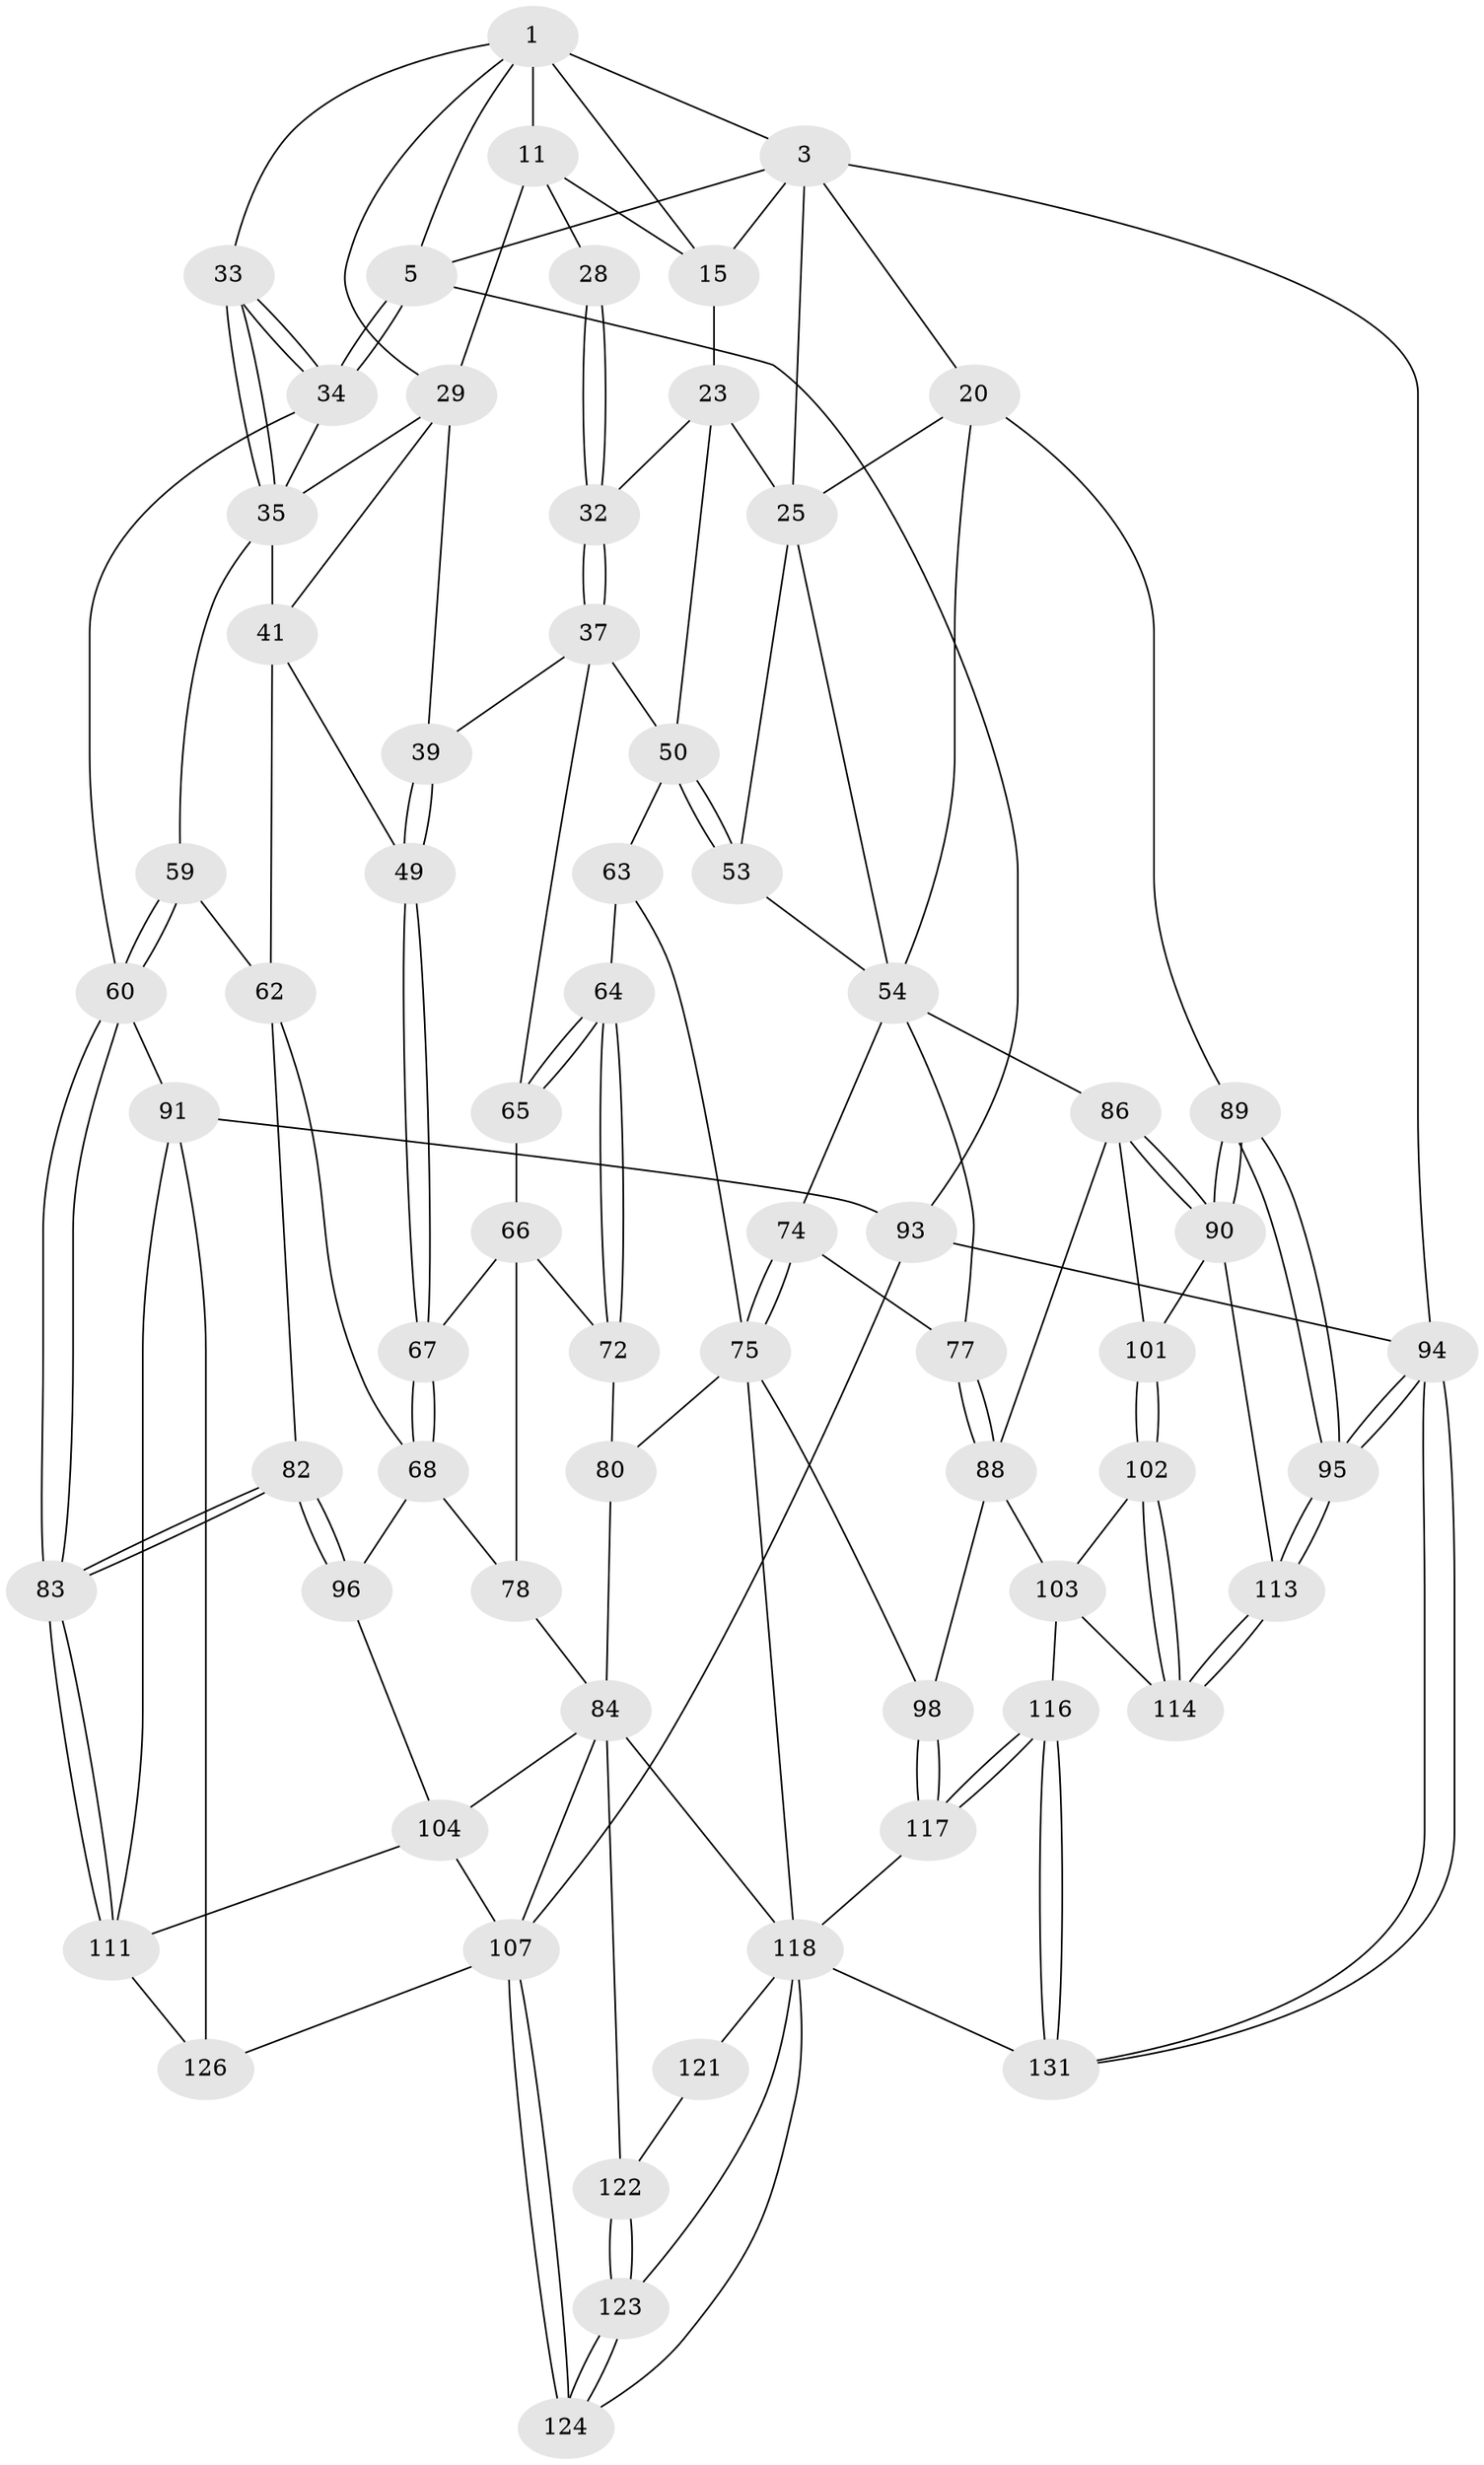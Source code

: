 // original degree distribution, {3: 0.015151515151515152, 4: 0.20454545454545456, 5: 0.5909090909090909, 6: 0.1893939393939394}
// Generated by graph-tools (version 1.1) at 2025/28/03/15/25 16:28:08]
// undirected, 66 vertices, 155 edges
graph export_dot {
graph [start="1"]
  node [color=gray90,style=filled];
  1 [pos="+0.27468534348630824+0",super="+2+7"];
  3 [pos="+0.8974676205612314+0",super="+4+17"];
  5 [pos="+0+0",super="+6"];
  11 [pos="+0.44360500472508874+0.03348512248578325",super="+19+12"];
  15 [pos="+0.5893954135557028+0.0569227883329744",super="+18+16"];
  20 [pos="+1+0.26445937169071587",super="+57+21"];
  23 [pos="+0.6766219129518186+0.18429873138161718",super="+24"];
  25 [pos="+0.8219477837690845+0.25165629116440985",super="+52+26"];
  28 [pos="+0.4664972419700532+0.21652087676377738"];
  29 [pos="+0.23102894796558293+0.19726232791441128",super="+30+36"];
  32 [pos="+0.4731334773991146+0.24311432752635748"];
  33 [pos="+0+0"];
  34 [pos="+0+0",super="+43"];
  35 [pos="+0.10815304263936491+0.18691698759317468",super="+42"];
  37 [pos="+0.41810529978420613+0.31023991462147116",super="+38"];
  39 [pos="+0.3325209727590294+0.3350982987761783"];
  41 [pos="+0.1463260771041138+0.24850187478212057",super="+46"];
  49 [pos="+0.3100498816500449+0.35495290605293345"];
  50 [pos="+0.5901637584941479+0.43133427326962825",super="+51"];
  53 [pos="+0.7068932786699211+0.4191232954905848"];
  54 [pos="+0.8337236740987031+0.401370383695329",super="+55+58"];
  59 [pos="+0.11288094751716483+0.44393781582340447"];
  60 [pos="+0.040322279550099996+0.4795755790736799",super="+61"];
  62 [pos="+0.15341801011308942+0.4537410883097752",super="+69"];
  63 [pos="+0.5819608757787699+0.4388981755872031"];
  64 [pos="+0.4643311240724706+0.4839719713865679"];
  65 [pos="+0.4160441782703656+0.45570882155264114"];
  66 [pos="+0.3816454451836737+0.4946825353817734",super="+73"];
  67 [pos="+0.31392913538220946+0.4857625164538006"];
  68 [pos="+0.2820234187916861+0.5798157372875062",super="+79"];
  72 [pos="+0.45490353378174797+0.527378719340043"];
  74 [pos="+0.7590192149701945+0.5814903298755195"];
  75 [pos="+0.605652095476498+0.6752947524714245",super="+99+76"];
  77 [pos="+0.7736469254470719+0.5834166794864646"];
  78 [pos="+0.32569630189025495+0.6219177106612487"];
  80 [pos="+0.4724386911850706+0.6471034723026647",super="+81"];
  82 [pos="+0.11792015254626796+0.6956489334263448"];
  83 [pos="+0.11576398982862661+0.6972947155924759"];
  84 [pos="+0.3359563078249625+0.6289494710589134",super="+85+105"];
  86 [pos="+0.8814014833291722+0.6155887611668791",super="+87"];
  88 [pos="+0.8301767489289301+0.6209406270667115",super="+97"];
  89 [pos="+1+0.6249365741863746"];
  90 [pos="+1+0.6355723718550179",super="+100"];
  91 [pos="+0+0.8957087287259363",super="+92"];
  93 [pos="+0+1"];
  94 [pos="+1+1"];
  95 [pos="+1+0.8476698636351475"];
  96 [pos="+0.20054566379213054+0.6623011530928099"];
  98 [pos="+0.7252041173738784+0.7457210730592091"];
  101 [pos="+0.9155879854228942+0.698130212234355"];
  102 [pos="+0.908813998467717+0.7204027141029249"];
  103 [pos="+0.8457903506320716+0.7934864279439532",super="+115"];
  104 [pos="+0.28145227622483915+0.7647934109977907",super="+109"];
  107 [pos="+0.31646986739385163+0.8342360511978949",super="+108"];
  111 [pos="+0.06929481916612937+0.7611848993095672",super="+112"];
  113 [pos="+1+0.8493577646033611"];
  114 [pos="+1+0.851653870391683"];
  116 [pos="+0.8382619408616592+0.9328631657837043"];
  117 [pos="+0.7626673390346185+0.9012418176790067"];
  118 [pos="+0.5997013437753069+0.7704348124902256",super="+119+120"];
  121 [pos="+0.5174323009557255+0.8724150241413635"];
  122 [pos="+0.38408041494183776+0.8620797604477655"];
  123 [pos="+0.47001702441166326+1"];
  124 [pos="+0.4428909274248732+1",super="+127"];
  126 [pos="+0.22216471589866005+0.9288151970717379"];
  131 [pos="+0.8202270971747919+1"];
  1 -- 3;
  1 -- 11 [weight=2];
  1 -- 15;
  1 -- 33;
  1 -- 5;
  1 -- 29;
  3 -- 20 [weight=2];
  3 -- 5;
  3 -- 94;
  3 -- 25;
  3 -- 15;
  5 -- 34;
  5 -- 34;
  5 -- 93;
  11 -- 28 [weight=2];
  11 -- 15;
  11 -- 29 [weight=2];
  15 -- 23 [weight=2];
  20 -- 89;
  20 -- 25;
  20 -- 54;
  23 -- 32;
  23 -- 50;
  23 -- 25 [weight=2];
  25 -- 54;
  25 -- 53;
  28 -- 32;
  28 -- 32;
  29 -- 35;
  29 -- 41;
  29 -- 39;
  32 -- 37;
  32 -- 37;
  33 -- 34;
  33 -- 34;
  33 -- 35;
  33 -- 35;
  34 -- 35;
  34 -- 60;
  35 -- 41 [weight=2];
  35 -- 59;
  37 -- 65;
  37 -- 39;
  37 -- 50;
  39 -- 49;
  39 -- 49;
  41 -- 62;
  41 -- 49;
  49 -- 67;
  49 -- 67;
  50 -- 53;
  50 -- 53;
  50 -- 63;
  53 -- 54;
  54 -- 74;
  54 -- 86;
  54 -- 77;
  59 -- 60;
  59 -- 60;
  59 -- 62;
  60 -- 83;
  60 -- 83;
  60 -- 91;
  62 -- 82;
  62 -- 68;
  63 -- 64;
  63 -- 75;
  64 -- 65;
  64 -- 65;
  64 -- 72;
  64 -- 72;
  65 -- 66;
  66 -- 67;
  66 -- 72;
  66 -- 78;
  67 -- 68;
  67 -- 68;
  68 -- 96;
  68 -- 78;
  72 -- 80;
  74 -- 75;
  74 -- 75;
  74 -- 77;
  75 -- 98;
  75 -- 118;
  75 -- 80;
  77 -- 88;
  77 -- 88;
  78 -- 84;
  80 -- 84 [weight=2];
  82 -- 83;
  82 -- 83;
  82 -- 96;
  82 -- 96;
  83 -- 111;
  83 -- 111;
  84 -- 104;
  84 -- 118;
  84 -- 122;
  84 -- 107;
  86 -- 90;
  86 -- 90;
  86 -- 88;
  86 -- 101;
  88 -- 98;
  88 -- 103;
  89 -- 90;
  89 -- 90;
  89 -- 95;
  89 -- 95;
  90 -- 113;
  90 -- 101;
  91 -- 93;
  91 -- 126;
  91 -- 111;
  93 -- 94;
  93 -- 107;
  94 -- 95;
  94 -- 95;
  94 -- 131;
  94 -- 131;
  95 -- 113;
  95 -- 113;
  96 -- 104;
  98 -- 117;
  98 -- 117;
  101 -- 102;
  101 -- 102;
  102 -- 103;
  102 -- 114;
  102 -- 114;
  103 -- 114;
  103 -- 116;
  104 -- 107;
  104 -- 111;
  107 -- 124 [weight=2];
  107 -- 124;
  107 -- 126;
  111 -- 126;
  113 -- 114;
  113 -- 114;
  116 -- 117;
  116 -- 117;
  116 -- 131;
  116 -- 131;
  117 -- 118;
  118 -- 121 [weight=2];
  118 -- 131;
  118 -- 123;
  118 -- 124;
  121 -- 122;
  122 -- 123;
  122 -- 123;
  123 -- 124;
  123 -- 124;
}
